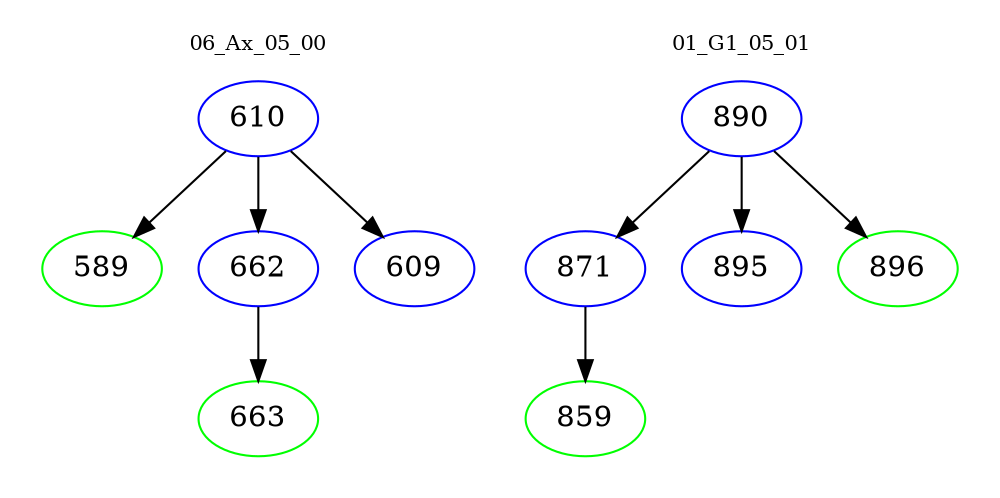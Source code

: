 digraph{
subgraph cluster_0 {
color = white
label = "06_Ax_05_00";
fontsize=10;
T0_610 [label="610", color="blue"]
T0_610 -> T0_589 [color="black"]
T0_589 [label="589", color="green"]
T0_610 -> T0_662 [color="black"]
T0_662 [label="662", color="blue"]
T0_662 -> T0_663 [color="black"]
T0_663 [label="663", color="green"]
T0_610 -> T0_609 [color="black"]
T0_609 [label="609", color="blue"]
}
subgraph cluster_1 {
color = white
label = "01_G1_05_01";
fontsize=10;
T1_890 [label="890", color="blue"]
T1_890 -> T1_871 [color="black"]
T1_871 [label="871", color="blue"]
T1_871 -> T1_859 [color="black"]
T1_859 [label="859", color="green"]
T1_890 -> T1_895 [color="black"]
T1_895 [label="895", color="blue"]
T1_890 -> T1_896 [color="black"]
T1_896 [label="896", color="green"]
}
}
